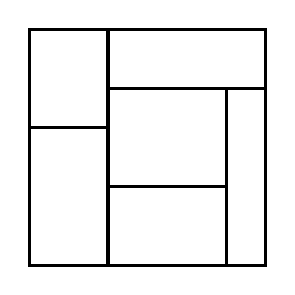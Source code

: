 \begin{tikzpicture}[very thick, scale=.5]
    \draw (0,7/2) rectangle (2,6);
    \draw (0,0) rectangle (2,7/2);
    \draw (2,9/2) rectangle (6,6);
    \draw (2,2) rectangle (5,9/2);
    \draw (2,0) rectangle (5,2);
    \draw (5,0) rectangle (6,9/2);
\end{tikzpicture}
